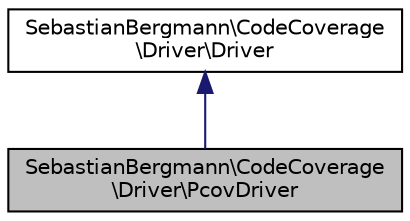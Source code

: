 digraph "SebastianBergmann\CodeCoverage\Driver\PcovDriver"
{
  edge [fontname="Helvetica",fontsize="10",labelfontname="Helvetica",labelfontsize="10"];
  node [fontname="Helvetica",fontsize="10",shape=record];
  Node0 [label="SebastianBergmann\\CodeCoverage\l\\Driver\\PcovDriver",height=0.2,width=0.4,color="black", fillcolor="grey75", style="filled", fontcolor="black"];
  Node1 -> Node0 [dir="back",color="midnightblue",fontsize="10",style="solid",fontname="Helvetica"];
  Node1 [label="SebastianBergmann\\CodeCoverage\l\\Driver\\Driver",height=0.2,width=0.4,color="black", fillcolor="white", style="filled",URL="$classSebastianBergmann_1_1CodeCoverage_1_1Driver_1_1Driver.html"];
}
